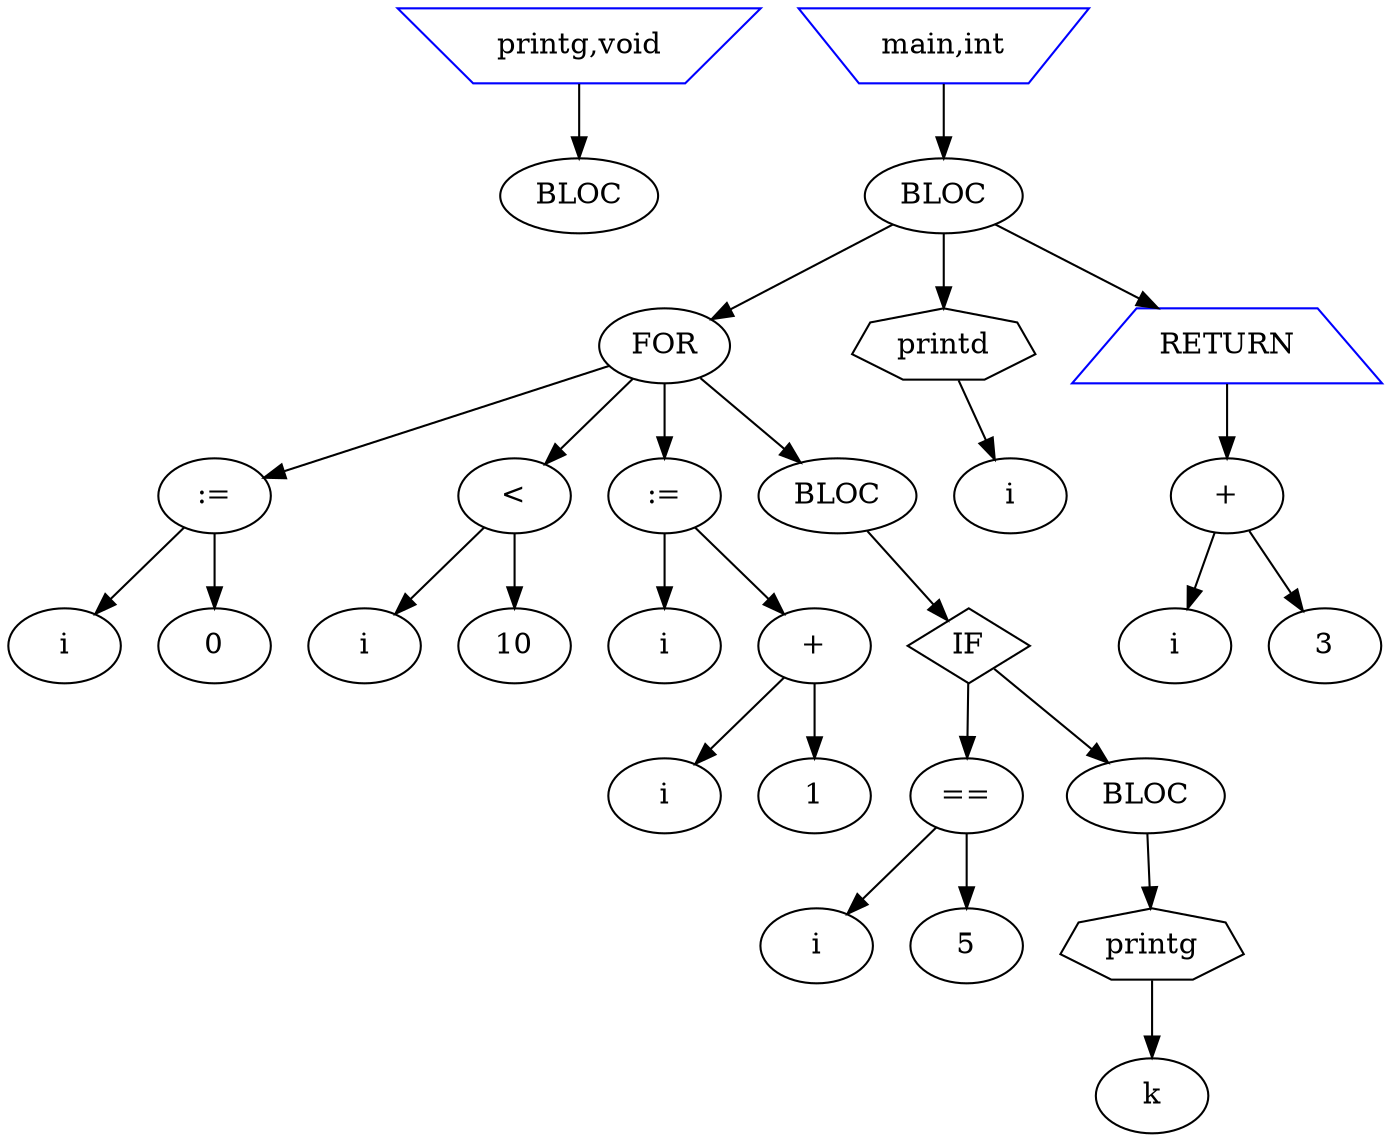 digraph diagram1 {
//programme
node_1 [label="printg,void" shape=invtrapezium color=blue];//fonction
 node_2 [label="BLOC" shape=ellipse];//bloc
node_1 -> node_2
node_3 [label="main,int" shape=invtrapezium color=blue];//fonction
 node_4 [label="BLOC" shape=ellipse];//bloc
node_5 [label="FOR" ];//FOR
node_6 [label=":=" ];//affectation
node_7 [label="i"];//Identificateur
node_8 [label="0" ];//expression3
node_6 -> node_7
node_6 -> node_8
node_9 [label="<"];//cond3
node_10 [label="i"];//Identificateur
node_11 [label="10" ];//expression3
node_9 -> node_10
node_9 -> node_11
node_12 [label=":=" ];//affectation
node_13 [label="i"];//Identificateur
node_14 [label="+" ];//expression1
node_15 [label="i"];//Identificateur
node_16 [label="1" ];//expression3
node_14 -> node_15
node_14 -> node_16
node_12 -> node_13
node_12 -> node_14
node_17 [label="BLOC" shape=ellipse];//bloc
node_18 [label="IF" shape=diamond];//IF0
node_19 [label="=="];//cond3
node_20 [label="i"];//Identificateur
node_21 [label="5" ];//expression3
node_19 -> node_20
node_19 -> node_21
node_22 [label="BLOC" shape=ellipse];//bloc
node_23 [label="printg" shape=septagon];//appel
node_24 [label="k"];//Identificateur
node_23 -> node_24
node_22 -> node_23
node_18 -> node_19
node_18 -> node_22
node_17 -> node_18
node_5 -> node_6
node_5 -> node_9
node_5 -> node_12
node_5 -> node_17
node_4 -> node_5
node_30 [label="printd" shape=septagon];//appel
node_31 [label="i"];//Identificateur
node_30 -> node_31
node_4 -> node_30
node_33 [label="RETURN" shape=trapezium color=blue];//RETURN
node_34 [label="+" ];//expression1
node_35 [label="i"];//Identificateur
node_36 [label="3" ];//expression3
node_34 -> node_35
node_34 -> node_36
node_33 -> node_34
node_4 -> node_33
node_3 -> node_4
}
